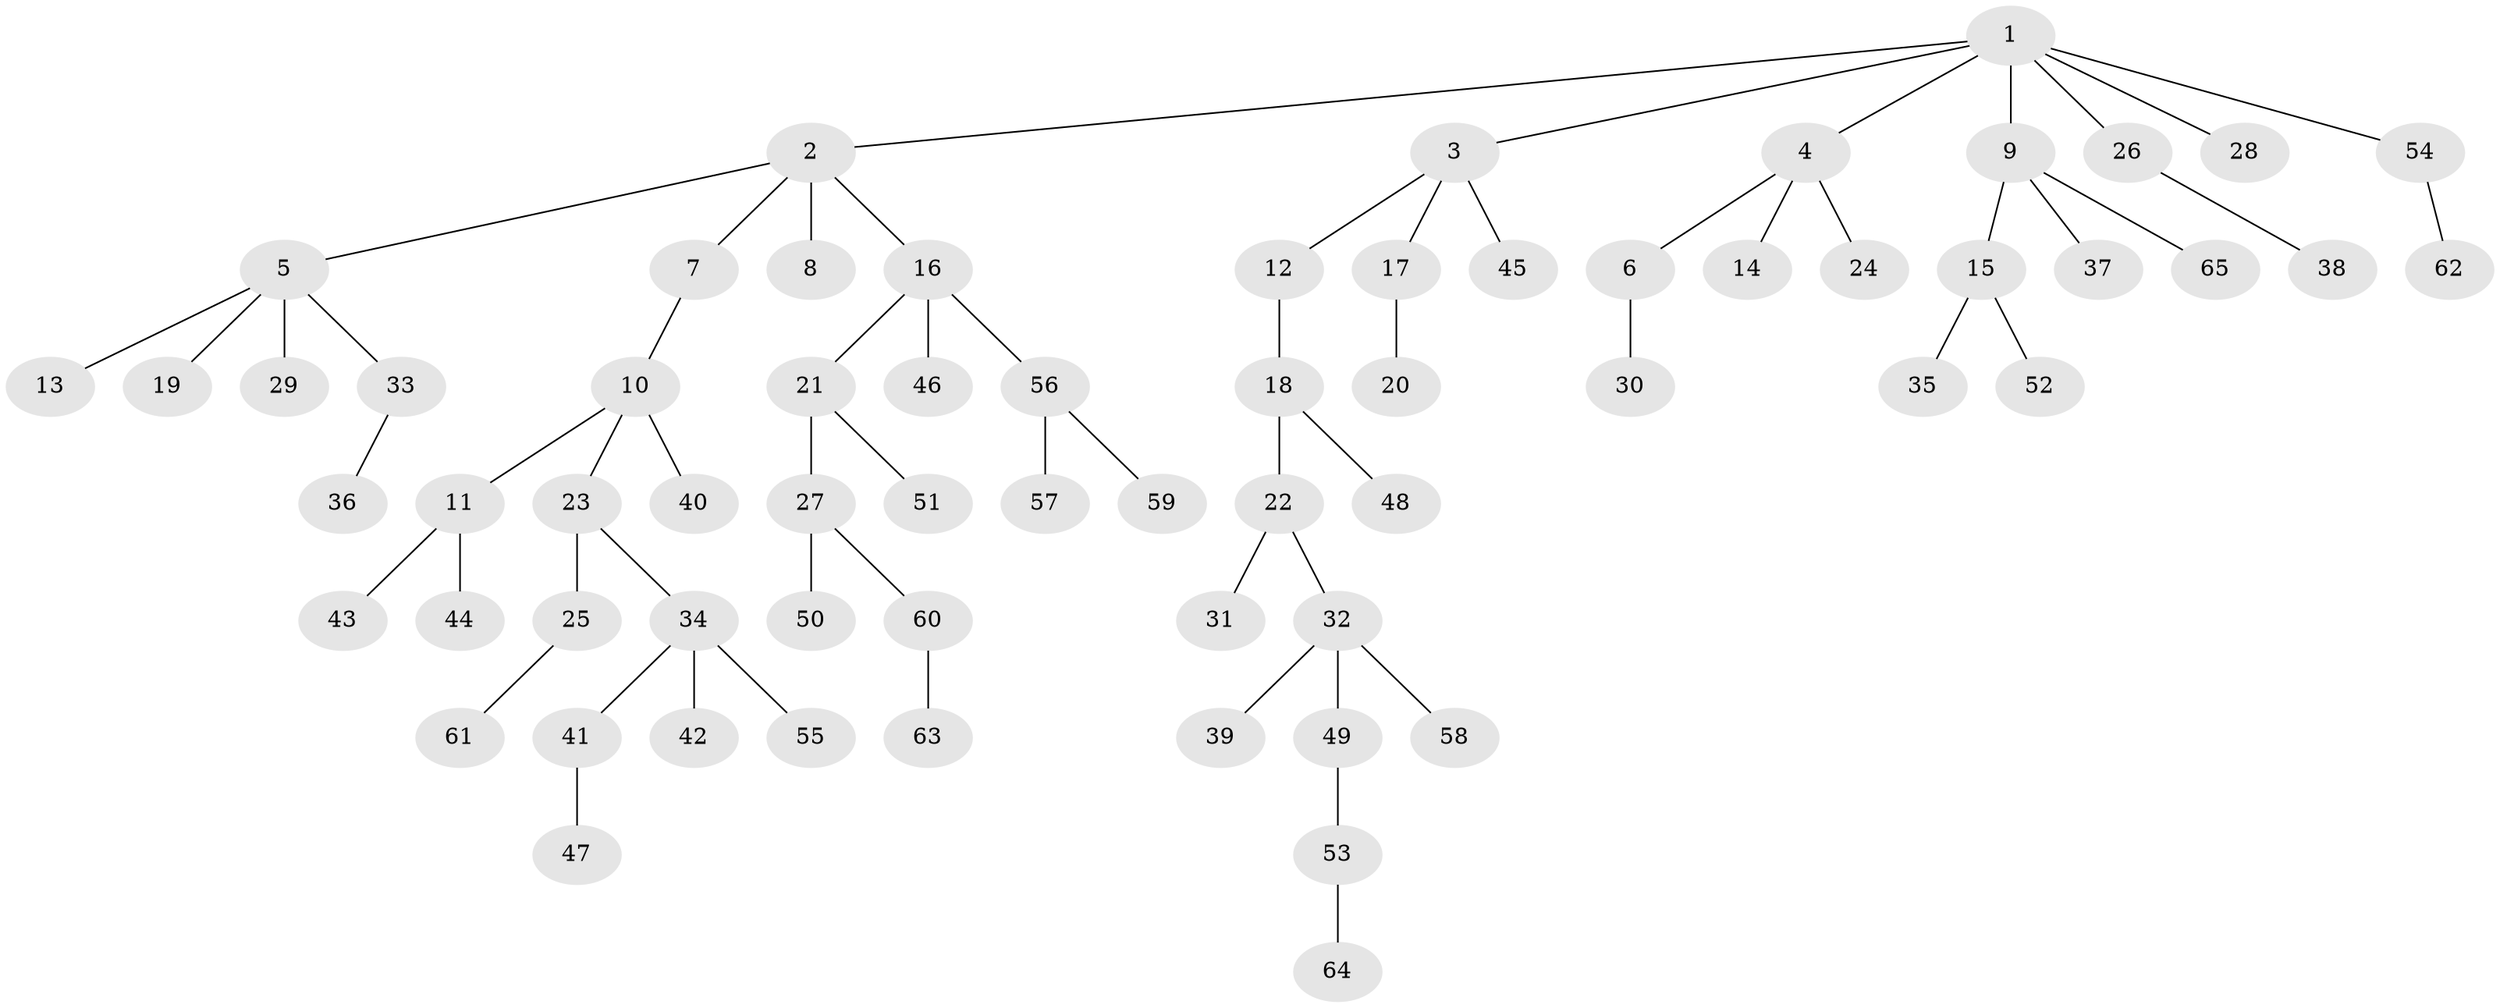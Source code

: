// coarse degree distribution, {7: 0.05263157894736842, 4: 0.10526315789473684, 5: 0.05263157894736842, 2: 0.05263157894736842, 1: 0.7368421052631579}
// Generated by graph-tools (version 1.1) at 2025/19/03/04/25 18:19:14]
// undirected, 65 vertices, 64 edges
graph export_dot {
graph [start="1"]
  node [color=gray90,style=filled];
  1;
  2;
  3;
  4;
  5;
  6;
  7;
  8;
  9;
  10;
  11;
  12;
  13;
  14;
  15;
  16;
  17;
  18;
  19;
  20;
  21;
  22;
  23;
  24;
  25;
  26;
  27;
  28;
  29;
  30;
  31;
  32;
  33;
  34;
  35;
  36;
  37;
  38;
  39;
  40;
  41;
  42;
  43;
  44;
  45;
  46;
  47;
  48;
  49;
  50;
  51;
  52;
  53;
  54;
  55;
  56;
  57;
  58;
  59;
  60;
  61;
  62;
  63;
  64;
  65;
  1 -- 2;
  1 -- 3;
  1 -- 4;
  1 -- 9;
  1 -- 26;
  1 -- 28;
  1 -- 54;
  2 -- 5;
  2 -- 7;
  2 -- 8;
  2 -- 16;
  3 -- 12;
  3 -- 17;
  3 -- 45;
  4 -- 6;
  4 -- 14;
  4 -- 24;
  5 -- 13;
  5 -- 19;
  5 -- 29;
  5 -- 33;
  6 -- 30;
  7 -- 10;
  9 -- 15;
  9 -- 37;
  9 -- 65;
  10 -- 11;
  10 -- 23;
  10 -- 40;
  11 -- 43;
  11 -- 44;
  12 -- 18;
  15 -- 35;
  15 -- 52;
  16 -- 21;
  16 -- 46;
  16 -- 56;
  17 -- 20;
  18 -- 22;
  18 -- 48;
  21 -- 27;
  21 -- 51;
  22 -- 31;
  22 -- 32;
  23 -- 25;
  23 -- 34;
  25 -- 61;
  26 -- 38;
  27 -- 50;
  27 -- 60;
  32 -- 39;
  32 -- 49;
  32 -- 58;
  33 -- 36;
  34 -- 41;
  34 -- 42;
  34 -- 55;
  41 -- 47;
  49 -- 53;
  53 -- 64;
  54 -- 62;
  56 -- 57;
  56 -- 59;
  60 -- 63;
}
